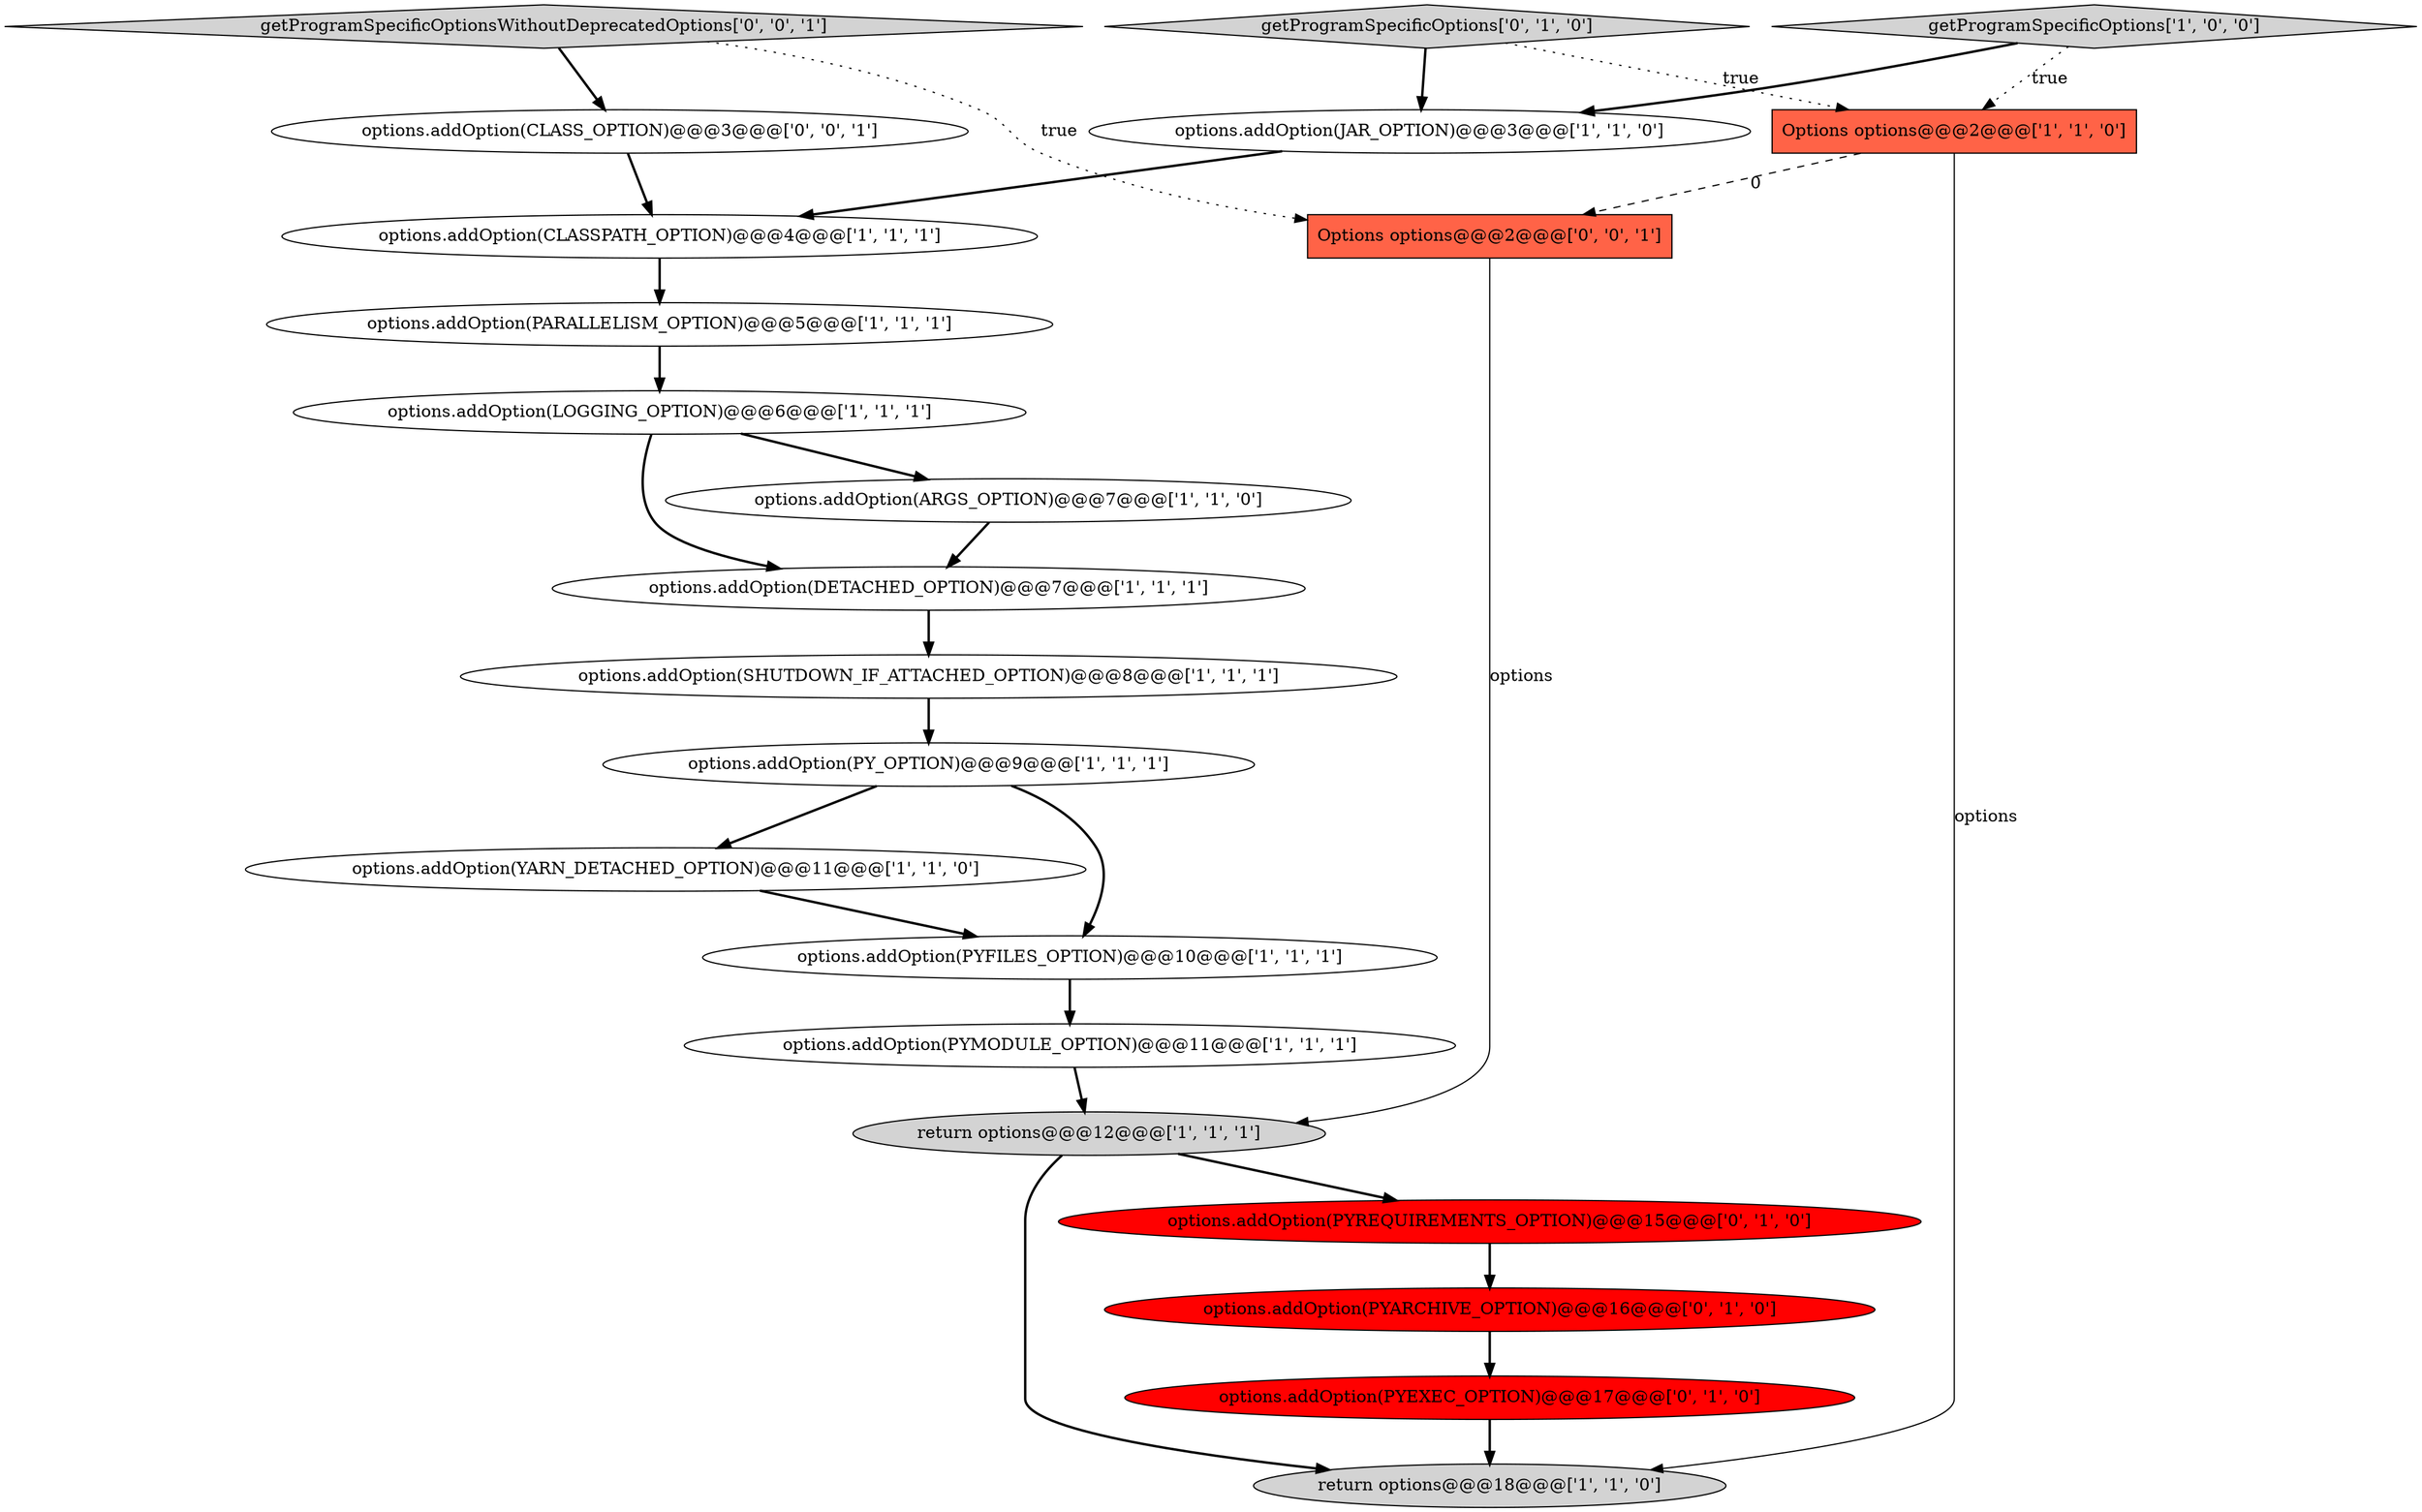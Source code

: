 digraph {
1 [style = filled, label = "options.addOption(PYMODULE_OPTION)@@@11@@@['1', '1', '1']", fillcolor = white, shape = ellipse image = "AAA0AAABBB1BBB"];
19 [style = filled, label = "Options options@@@2@@@['0', '0', '1']", fillcolor = tomato, shape = box image = "AAA0AAABBB3BBB"];
16 [style = filled, label = "options.addOption(PYARCHIVE_OPTION)@@@16@@@['0', '1', '0']", fillcolor = red, shape = ellipse image = "AAA1AAABBB2BBB"];
21 [style = filled, label = "getProgramSpecificOptionsWithoutDeprecatedOptions['0', '0', '1']", fillcolor = lightgray, shape = diamond image = "AAA0AAABBB3BBB"];
12 [style = filled, label = "options.addOption(JAR_OPTION)@@@3@@@['1', '1', '0']", fillcolor = white, shape = ellipse image = "AAA0AAABBB1BBB"];
7 [style = filled, label = "options.addOption(LOGGING_OPTION)@@@6@@@['1', '1', '1']", fillcolor = white, shape = ellipse image = "AAA0AAABBB1BBB"];
10 [style = filled, label = "options.addOption(SHUTDOWN_IF_ATTACHED_OPTION)@@@8@@@['1', '1', '1']", fillcolor = white, shape = ellipse image = "AAA0AAABBB1BBB"];
14 [style = filled, label = "options.addOption(YARN_DETACHED_OPTION)@@@11@@@['1', '1', '0']", fillcolor = white, shape = ellipse image = "AAA0AAABBB1BBB"];
4 [style = filled, label = "options.addOption(PARALLELISM_OPTION)@@@5@@@['1', '1', '1']", fillcolor = white, shape = ellipse image = "AAA0AAABBB1BBB"];
17 [style = filled, label = "getProgramSpecificOptions['0', '1', '0']", fillcolor = lightgray, shape = diamond image = "AAA0AAABBB2BBB"];
8 [style = filled, label = "return options@@@12@@@['1', '1', '1']", fillcolor = lightgray, shape = ellipse image = "AAA0AAABBB1BBB"];
13 [style = filled, label = "options.addOption(ARGS_OPTION)@@@7@@@['1', '1', '0']", fillcolor = white, shape = ellipse image = "AAA0AAABBB1BBB"];
6 [style = filled, label = "return options@@@18@@@['1', '1', '0']", fillcolor = lightgray, shape = ellipse image = "AAA0AAABBB1BBB"];
3 [style = filled, label = "options.addOption(DETACHED_OPTION)@@@7@@@['1', '1', '1']", fillcolor = white, shape = ellipse image = "AAA0AAABBB1BBB"];
18 [style = filled, label = "options.addOption(PYEXEC_OPTION)@@@17@@@['0', '1', '0']", fillcolor = red, shape = ellipse image = "AAA1AAABBB2BBB"];
11 [style = filled, label = "Options options@@@2@@@['1', '1', '0']", fillcolor = tomato, shape = box image = "AAA0AAABBB1BBB"];
5 [style = filled, label = "options.addOption(PY_OPTION)@@@9@@@['1', '1', '1']", fillcolor = white, shape = ellipse image = "AAA0AAABBB1BBB"];
0 [style = filled, label = "getProgramSpecificOptions['1', '0', '0']", fillcolor = lightgray, shape = diamond image = "AAA0AAABBB1BBB"];
9 [style = filled, label = "options.addOption(PYFILES_OPTION)@@@10@@@['1', '1', '1']", fillcolor = white, shape = ellipse image = "AAA0AAABBB1BBB"];
15 [style = filled, label = "options.addOption(PYREQUIREMENTS_OPTION)@@@15@@@['0', '1', '0']", fillcolor = red, shape = ellipse image = "AAA1AAABBB2BBB"];
20 [style = filled, label = "options.addOption(CLASS_OPTION)@@@3@@@['0', '0', '1']", fillcolor = white, shape = ellipse image = "AAA0AAABBB3BBB"];
2 [style = filled, label = "options.addOption(CLASSPATH_OPTION)@@@4@@@['1', '1', '1']", fillcolor = white, shape = ellipse image = "AAA0AAABBB1BBB"];
7->13 [style = bold, label=""];
11->6 [style = solid, label="options"];
16->18 [style = bold, label=""];
1->8 [style = bold, label=""];
8->15 [style = bold, label=""];
5->9 [style = bold, label=""];
0->12 [style = bold, label=""];
8->6 [style = bold, label=""];
19->8 [style = solid, label="options"];
5->14 [style = bold, label=""];
15->16 [style = bold, label=""];
2->4 [style = bold, label=""];
4->7 [style = bold, label=""];
7->3 [style = bold, label=""];
20->2 [style = bold, label=""];
3->10 [style = bold, label=""];
12->2 [style = bold, label=""];
17->12 [style = bold, label=""];
21->20 [style = bold, label=""];
10->5 [style = bold, label=""];
13->3 [style = bold, label=""];
18->6 [style = bold, label=""];
11->19 [style = dashed, label="0"];
21->19 [style = dotted, label="true"];
14->9 [style = bold, label=""];
9->1 [style = bold, label=""];
0->11 [style = dotted, label="true"];
17->11 [style = dotted, label="true"];
}
